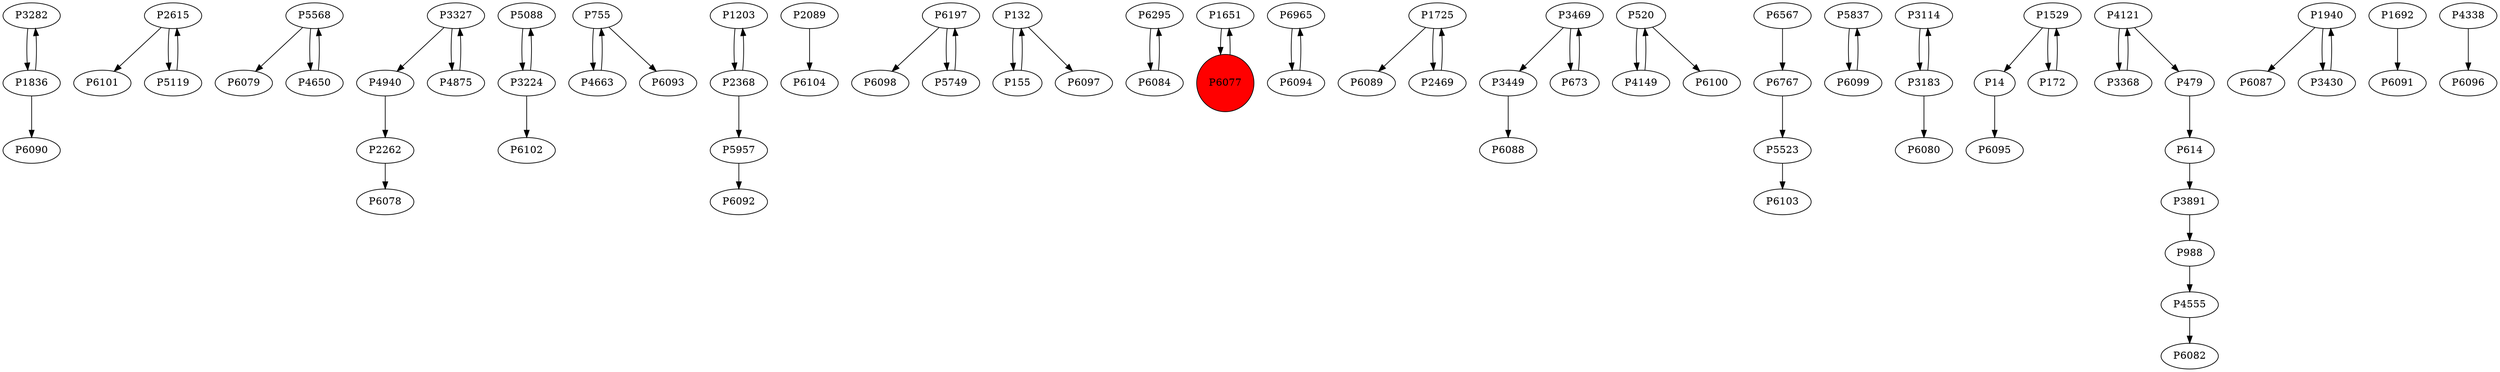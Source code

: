 digraph {
	P3282 -> P1836
	P2615 -> P6101
	P5568 -> P6079
	P2262 -> P6078
	P5119 -> P2615
	P5088 -> P3224
	P755 -> P4663
	P1203 -> P2368
	P2089 -> P6104
	P6197 -> P6098
	P132 -> P155
	P4940 -> P2262
	P6295 -> P6084
	P1651 -> P6077
	P6965 -> P6094
	P1725 -> P6089
	P3327 -> P4875
	P6094 -> P6965
	P3469 -> P3449
	P4875 -> P3327
	P520 -> P4149
	P2615 -> P5119
	P6567 -> P6767
	P2368 -> P1203
	P520 -> P6100
	P5837 -> P6099
	P3327 -> P4940
	P2368 -> P5957
	P6767 -> P5523
	P3469 -> P673
	P3114 -> P3183
	P673 -> P3469
	P14 -> P6095
	P614 -> P3891
	P5523 -> P6103
	P1529 -> P14
	P5957 -> P6092
	P4121 -> P3368
	P479 -> P614
	P4555 -> P6082
	P755 -> P6093
	P4121 -> P479
	P172 -> P1529
	P3224 -> P6102
	P1940 -> P6087
	P5568 -> P4650
	P3430 -> P1940
	P988 -> P4555
	P3368 -> P4121
	P1529 -> P172
	P4149 -> P520
	P3183 -> P6080
	P4663 -> P755
	P3224 -> P5088
	P4650 -> P5568
	P1692 -> P6091
	P3449 -> P6088
	P5749 -> P6197
	P155 -> P132
	P6197 -> P5749
	P6099 -> P5837
	P1940 -> P3430
	P3891 -> P988
	P1836 -> P6090
	P4338 -> P6096
	P3183 -> P3114
	P6084 -> P6295
	P6077 -> P1651
	P2469 -> P1725
	P1836 -> P3282
	P132 -> P6097
	P1725 -> P2469
	P6077 [shape=circle]
	P6077 [style=filled]
	P6077 [fillcolor=red]
}